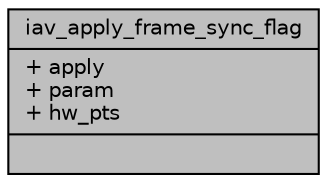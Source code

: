 digraph "iav_apply_frame_sync_flag"
{
 // INTERACTIVE_SVG=YES
 // LATEX_PDF_SIZE
  bgcolor="transparent";
  edge [fontname="Helvetica",fontsize="10",labelfontname="Helvetica",labelfontsize="10"];
  node [fontname="Helvetica",fontsize="10",shape=record];
  Node1 [label="{iav_apply_frame_sync_flag\n|+ apply\l+ param\l+ hw_pts\l|}",height=0.2,width=0.4,color="black", fillcolor="grey75", style="filled", fontcolor="black",tooltip=" "];
}
